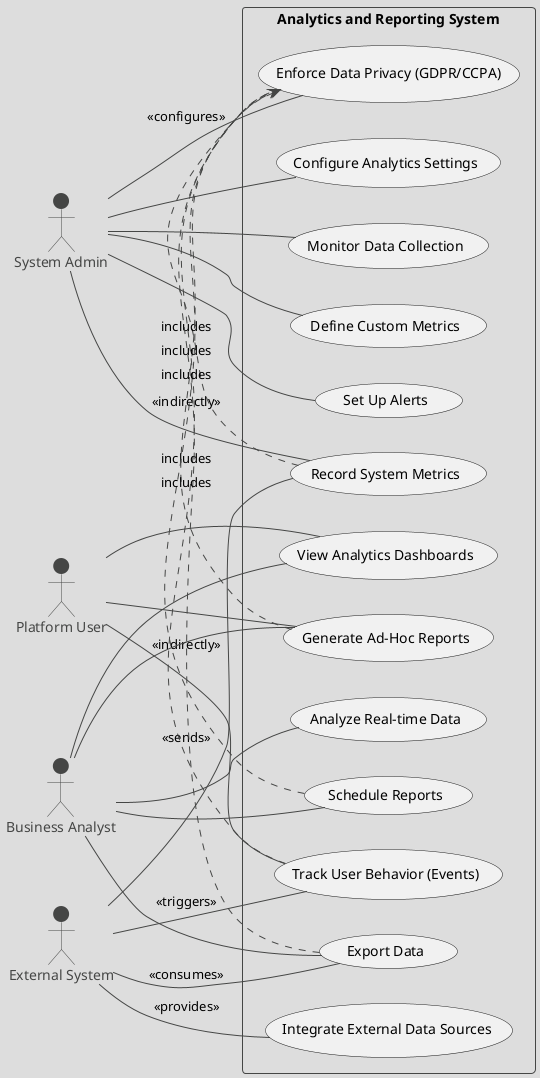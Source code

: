 @startuml
!theme toy

left to right direction

actor "Platform User" as User
actor "System Admin" as Admin
actor "Business Analyst" as Analyst
actor "External System" as External

rectangle "Analytics and Reporting System" {
  usecase "Track User Behavior (Events)" as UC1
  usecase "Record System Metrics" as UC2
  usecase "View Analytics Dashboards" as UC3
  usecase "Generate Ad-Hoc Reports" as UC4
  usecase "Schedule Reports" as UC5
  usecase "Export Data" as UC6
  usecase "Configure Analytics Settings" as UC7
  usecase "Monitor Data Collection" as UC8
  usecase "Define Custom Metrics" as UC9
  usecase "Set Up Alerts" as UC10
  usecase "Analyze Real-time Data" as UC11
  usecase "Enforce Data Privacy (GDPR/CCPA)" as UC12
  usecase "Integrate External Data Sources" as UC13
}

User -- UC1 : <<indirectly>>
User -- UC3
User -- UC4

Admin -- UC2 : <<indirectly>>
Admin -- UC7
Admin -- UC8
Admin -- UC9
Admin -- UC10
Admin -- UC12 : <<configures>>

Analyst -- UC3
Analyst -- UC4
Analyst -- UC5
Analyst -- UC6
Analyst -- UC11

External -- UC1 : <<triggers>>
External -- UC2 : <<sends>>
External -- UC6 : <<consumes>>
External -- UC13 : <<provides>>

UC1 .> UC12 : includes
UC2 .> UC12 : includes
UC4 .> UC12 : includes
UC5 .> UC12 : includes
UC6 .> UC12 : includes

@enduml